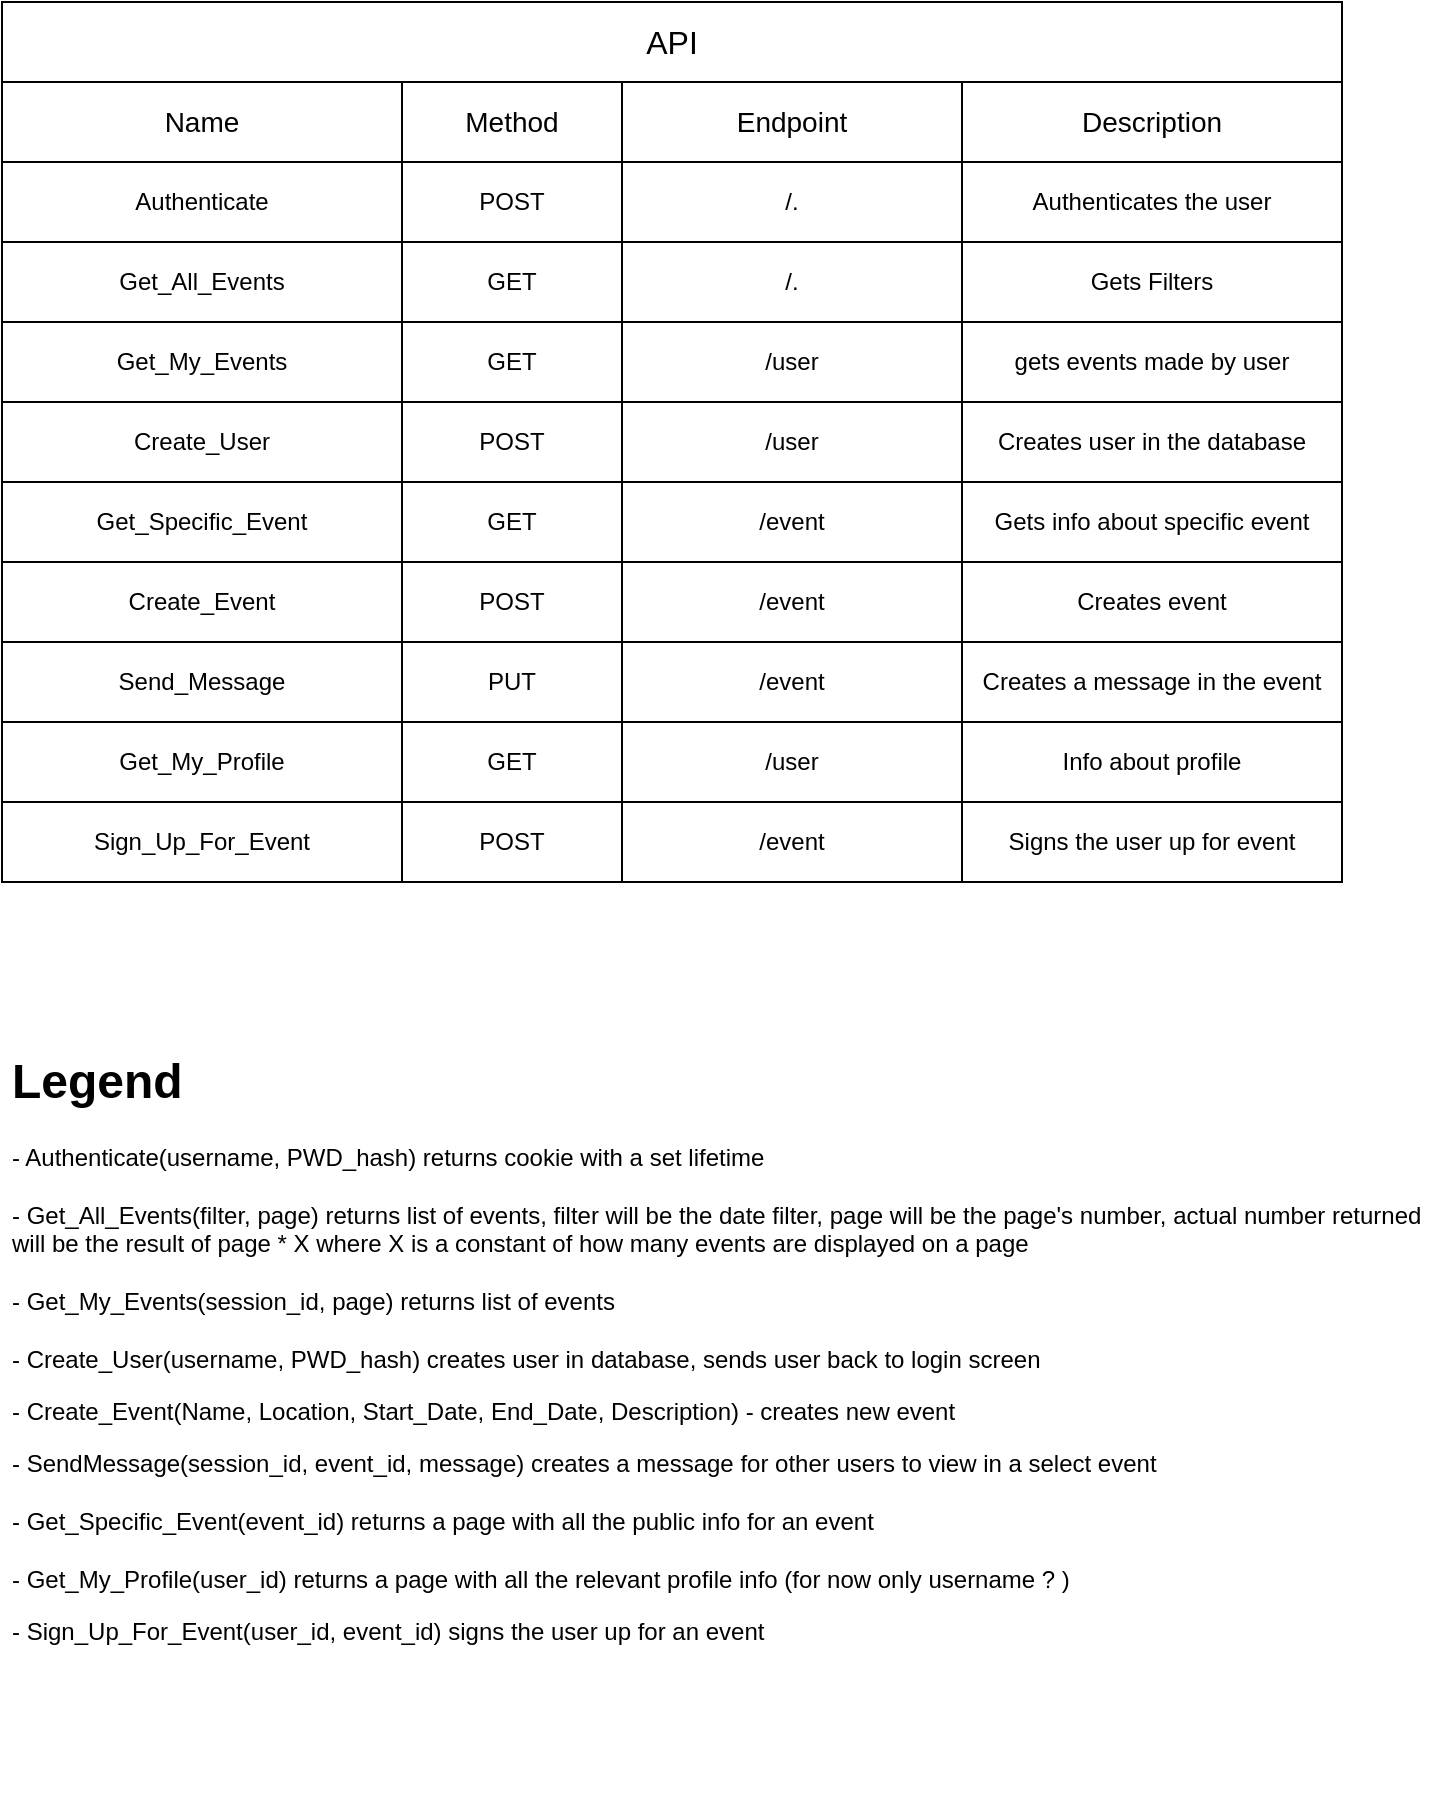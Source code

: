 <mxfile version="22.0.8" type="github">
  <diagram name="Page-1" id="kdXOE15zgvXjreJDdAsB">
    <mxGraphModel dx="2074" dy="1134" grid="1" gridSize="10" guides="1" tooltips="1" connect="1" arrows="1" fold="1" page="1" pageScale="1" pageWidth="827" pageHeight="1169" math="0" shadow="0">
      <root>
        <mxCell id="0" />
        <mxCell id="1" parent="0" />
        <mxCell id="NUmmN0Gwa0l5Ee_yNgIQ-20" value="&lt;h1&gt;Legend&lt;/h1&gt;&lt;p&gt;- Authenticate(username, PWD_hash) returns cookie with a set lifetime&lt;br&gt;&lt;br&gt;- Get_All_Events(filter, page) returns list of events, filter will be the date filter, page will be the page&#39;s number, actual number returned will be the result of page * X where X is a constant of how many events are displayed on a page&lt;br&gt;&lt;br&gt;- Get_My_Events(session_id, page) returns list of events&lt;br&gt;&lt;br&gt;- Create_User(username, PWD_hash) creates user in database, sends user back to login screen&lt;/p&gt;&lt;p&gt;- Create_Event(Name, Location, Start_Date, End_Date, Description) - creates new event&lt;br&gt;&lt;/p&gt;&lt;p&gt;- SendMessage(session_id, event_id, message) creates a message for other users to view in a select event&lt;br&gt;&lt;br&gt;- Get_Specific_Event(event_id) returns a page with all the public info for an event&lt;br&gt;&lt;br&gt;- Get_My_Profile(user_id) returns a page with all the relevant profile info (for now only username ? )&lt;br&gt;&lt;/p&gt;&lt;p&gt;- Sign_Up_For_Event(user_id, event_id) signs the user up for an event&lt;br&gt;&lt;/p&gt;" style="text;html=1;strokeColor=none;fillColor=none;spacing=5;spacingTop=-20;whiteSpace=wrap;overflow=hidden;rounded=0;" parent="1" vertex="1">
          <mxGeometry x="25" y="620" width="720" height="380" as="geometry" />
        </mxCell>
        <mxCell id="gTqMQ-U4zcdlG1qO-_d0-53" value="&lt;font style=&quot;font-size: 16px;&quot;&gt;API&lt;/font&gt;" style="rounded=0;whiteSpace=wrap;html=1;" parent="1" vertex="1">
          <mxGeometry x="25" y="100" width="670" height="40" as="geometry" />
        </mxCell>
        <mxCell id="gTqMQ-U4zcdlG1qO-_d0-54" value="&lt;font style=&quot;font-size: 14px;&quot;&gt;Name&lt;/font&gt;" style="rounded=0;whiteSpace=wrap;html=1;" parent="1" vertex="1">
          <mxGeometry x="25" y="140" width="200" height="40" as="geometry" />
        </mxCell>
        <mxCell id="gTqMQ-U4zcdlG1qO-_d0-55" value="&lt;font style=&quot;font-size: 14px;&quot;&gt;Method&lt;/font&gt;" style="rounded=0;whiteSpace=wrap;html=1;" parent="1" vertex="1">
          <mxGeometry x="225" y="140" width="110" height="40" as="geometry" />
        </mxCell>
        <mxCell id="gTqMQ-U4zcdlG1qO-_d0-56" value="&lt;font style=&quot;font-size: 14px;&quot;&gt;Endpoint&lt;/font&gt;" style="rounded=0;whiteSpace=wrap;html=1;" parent="1" vertex="1">
          <mxGeometry x="335" y="140" width="170" height="40" as="geometry" />
        </mxCell>
        <mxCell id="gTqMQ-U4zcdlG1qO-_d0-58" value="&lt;font style=&quot;font-size: 14px;&quot;&gt;Description&lt;br&gt;&lt;/font&gt;" style="rounded=0;whiteSpace=wrap;html=1;" parent="1" vertex="1">
          <mxGeometry x="505" y="140" width="190" height="40" as="geometry" />
        </mxCell>
        <mxCell id="gTqMQ-U4zcdlG1qO-_d0-59" value="Authenticate" style="rounded=0;whiteSpace=wrap;html=1;" parent="1" vertex="1">
          <mxGeometry x="25" y="180" width="200" height="40" as="geometry" />
        </mxCell>
        <mxCell id="gTqMQ-U4zcdlG1qO-_d0-60" value="POST" style="rounded=0;whiteSpace=wrap;html=1;" parent="1" vertex="1">
          <mxGeometry x="225" y="180" width="110" height="40" as="geometry" />
        </mxCell>
        <mxCell id="gTqMQ-U4zcdlG1qO-_d0-61" value="/." style="rounded=0;whiteSpace=wrap;html=1;" parent="1" vertex="1">
          <mxGeometry x="335" y="180" width="170" height="40" as="geometry" />
        </mxCell>
        <mxCell id="gTqMQ-U4zcdlG1qO-_d0-62" value="Authenticates the user" style="rounded=0;whiteSpace=wrap;html=1;" parent="1" vertex="1">
          <mxGeometry x="505" y="180" width="190" height="40" as="geometry" />
        </mxCell>
        <mxCell id="gTqMQ-U4zcdlG1qO-_d0-63" value="Get_All_Events" style="rounded=0;whiteSpace=wrap;html=1;" parent="1" vertex="1">
          <mxGeometry x="25" y="220" width="200" height="40" as="geometry" />
        </mxCell>
        <mxCell id="gTqMQ-U4zcdlG1qO-_d0-64" value="GET" style="rounded=0;whiteSpace=wrap;html=1;" parent="1" vertex="1">
          <mxGeometry x="225" y="220" width="110" height="40" as="geometry" />
        </mxCell>
        <mxCell id="gTqMQ-U4zcdlG1qO-_d0-65" value="/." style="rounded=0;whiteSpace=wrap;html=1;" parent="1" vertex="1">
          <mxGeometry x="335" y="220" width="170" height="40" as="geometry" />
        </mxCell>
        <mxCell id="gTqMQ-U4zcdlG1qO-_d0-66" value="Gets Filters" style="rounded=0;whiteSpace=wrap;html=1;" parent="1" vertex="1">
          <mxGeometry x="505" y="220" width="190" height="40" as="geometry" />
        </mxCell>
        <mxCell id="gTqMQ-U4zcdlG1qO-_d0-67" value="Get_My_Events" style="rounded=0;whiteSpace=wrap;html=1;" parent="1" vertex="1">
          <mxGeometry x="25" y="260" width="200" height="40" as="geometry" />
        </mxCell>
        <mxCell id="gTqMQ-U4zcdlG1qO-_d0-68" value="GET" style="rounded=0;whiteSpace=wrap;html=1;" parent="1" vertex="1">
          <mxGeometry x="225" y="260" width="110" height="40" as="geometry" />
        </mxCell>
        <mxCell id="gTqMQ-U4zcdlG1qO-_d0-69" value="/user" style="rounded=0;whiteSpace=wrap;html=1;" parent="1" vertex="1">
          <mxGeometry x="335" y="260" width="170" height="40" as="geometry" />
        </mxCell>
        <mxCell id="gTqMQ-U4zcdlG1qO-_d0-70" value="gets events made by user" style="rounded=0;whiteSpace=wrap;html=1;" parent="1" vertex="1">
          <mxGeometry x="505" y="260" width="190" height="40" as="geometry" />
        </mxCell>
        <mxCell id="gTqMQ-U4zcdlG1qO-_d0-71" value="Create_User" style="rounded=0;whiteSpace=wrap;html=1;" parent="1" vertex="1">
          <mxGeometry x="25" y="300" width="200" height="40" as="geometry" />
        </mxCell>
        <mxCell id="gTqMQ-U4zcdlG1qO-_d0-72" value="POST" style="rounded=0;whiteSpace=wrap;html=1;" parent="1" vertex="1">
          <mxGeometry x="225" y="300" width="110" height="40" as="geometry" />
        </mxCell>
        <mxCell id="gTqMQ-U4zcdlG1qO-_d0-73" value="/user" style="rounded=0;whiteSpace=wrap;html=1;" parent="1" vertex="1">
          <mxGeometry x="335" y="300" width="170" height="40" as="geometry" />
        </mxCell>
        <mxCell id="gTqMQ-U4zcdlG1qO-_d0-74" value="Creates user in the database" style="rounded=0;whiteSpace=wrap;html=1;" parent="1" vertex="1">
          <mxGeometry x="505" y="300" width="190" height="40" as="geometry" />
        </mxCell>
        <mxCell id="gTqMQ-U4zcdlG1qO-_d0-76" value="Send_Message" style="rounded=0;whiteSpace=wrap;html=1;" parent="1" vertex="1">
          <mxGeometry x="25" y="420" width="200" height="40" as="geometry" />
        </mxCell>
        <mxCell id="gTqMQ-U4zcdlG1qO-_d0-77" value="PUT" style="rounded=0;whiteSpace=wrap;html=1;" parent="1" vertex="1">
          <mxGeometry x="225" y="420" width="110" height="40" as="geometry" />
        </mxCell>
        <mxCell id="gTqMQ-U4zcdlG1qO-_d0-78" value="/event" style="rounded=0;whiteSpace=wrap;html=1;" parent="1" vertex="1">
          <mxGeometry x="335" y="420" width="170" height="40" as="geometry" />
        </mxCell>
        <mxCell id="gTqMQ-U4zcdlG1qO-_d0-79" value="Creates a message in the event" style="rounded=0;whiteSpace=wrap;html=1;" parent="1" vertex="1">
          <mxGeometry x="505" y="420" width="190" height="40" as="geometry" />
        </mxCell>
        <mxCell id="gTqMQ-U4zcdlG1qO-_d0-80" value="Get_Specific_Event" style="rounded=0;whiteSpace=wrap;html=1;" parent="1" vertex="1">
          <mxGeometry x="25" y="340" width="200" height="40" as="geometry" />
        </mxCell>
        <mxCell id="gTqMQ-U4zcdlG1qO-_d0-81" value="GET" style="rounded=0;whiteSpace=wrap;html=1;" parent="1" vertex="1">
          <mxGeometry x="225" y="340" width="110" height="40" as="geometry" />
        </mxCell>
        <mxCell id="gTqMQ-U4zcdlG1qO-_d0-82" value="/event" style="rounded=0;whiteSpace=wrap;html=1;" parent="1" vertex="1">
          <mxGeometry x="335" y="340" width="170" height="40" as="geometry" />
        </mxCell>
        <mxCell id="gTqMQ-U4zcdlG1qO-_d0-83" value="Gets info about specific event" style="rounded=0;whiteSpace=wrap;html=1;" parent="1" vertex="1">
          <mxGeometry x="505" y="340" width="190" height="40" as="geometry" />
        </mxCell>
        <mxCell id="gTqMQ-U4zcdlG1qO-_d0-84" value="Get_My_Profile" style="rounded=0;whiteSpace=wrap;html=1;" parent="1" vertex="1">
          <mxGeometry x="25" y="460" width="200" height="40" as="geometry" />
        </mxCell>
        <mxCell id="gTqMQ-U4zcdlG1qO-_d0-85" value="GET" style="rounded=0;whiteSpace=wrap;html=1;" parent="1" vertex="1">
          <mxGeometry x="225" y="460" width="110" height="40" as="geometry" />
        </mxCell>
        <mxCell id="gTqMQ-U4zcdlG1qO-_d0-86" value="/user" style="rounded=0;whiteSpace=wrap;html=1;" parent="1" vertex="1">
          <mxGeometry x="335" y="460" width="170" height="40" as="geometry" />
        </mxCell>
        <mxCell id="gTqMQ-U4zcdlG1qO-_d0-87" value="Info about profile" style="rounded=0;whiteSpace=wrap;html=1;" parent="1" vertex="1">
          <mxGeometry x="505" y="460" width="190" height="40" as="geometry" />
        </mxCell>
        <mxCell id="gTqMQ-U4zcdlG1qO-_d0-88" value="Sign_Up_For_Event" style="rounded=0;whiteSpace=wrap;html=1;" parent="1" vertex="1">
          <mxGeometry x="25" y="500" width="200" height="40" as="geometry" />
        </mxCell>
        <mxCell id="gTqMQ-U4zcdlG1qO-_d0-89" value="POST" style="rounded=0;whiteSpace=wrap;html=1;" parent="1" vertex="1">
          <mxGeometry x="225" y="500" width="110" height="40" as="geometry" />
        </mxCell>
        <mxCell id="gTqMQ-U4zcdlG1qO-_d0-90" value="/event" style="rounded=0;whiteSpace=wrap;html=1;" parent="1" vertex="1">
          <mxGeometry x="335" y="500" width="170" height="40" as="geometry" />
        </mxCell>
        <mxCell id="gTqMQ-U4zcdlG1qO-_d0-91" value="Signs the user up for event" style="rounded=0;whiteSpace=wrap;html=1;" parent="1" vertex="1">
          <mxGeometry x="505" y="500" width="190" height="40" as="geometry" />
        </mxCell>
        <mxCell id="tiWxyCB3xI3t29KhVKYj-1" value="Create_Event" style="rounded=0;whiteSpace=wrap;html=1;" vertex="1" parent="1">
          <mxGeometry x="25" y="380" width="200" height="40" as="geometry" />
        </mxCell>
        <mxCell id="tiWxyCB3xI3t29KhVKYj-2" value="POST" style="rounded=0;whiteSpace=wrap;html=1;" vertex="1" parent="1">
          <mxGeometry x="225" y="380" width="110" height="40" as="geometry" />
        </mxCell>
        <mxCell id="tiWxyCB3xI3t29KhVKYj-3" value="/event" style="rounded=0;whiteSpace=wrap;html=1;" vertex="1" parent="1">
          <mxGeometry x="335" y="380" width="170" height="40" as="geometry" />
        </mxCell>
        <mxCell id="tiWxyCB3xI3t29KhVKYj-4" value="Creates event" style="rounded=0;whiteSpace=wrap;html=1;" vertex="1" parent="1">
          <mxGeometry x="505" y="380" width="190" height="40" as="geometry" />
        </mxCell>
      </root>
    </mxGraphModel>
  </diagram>
</mxfile>
